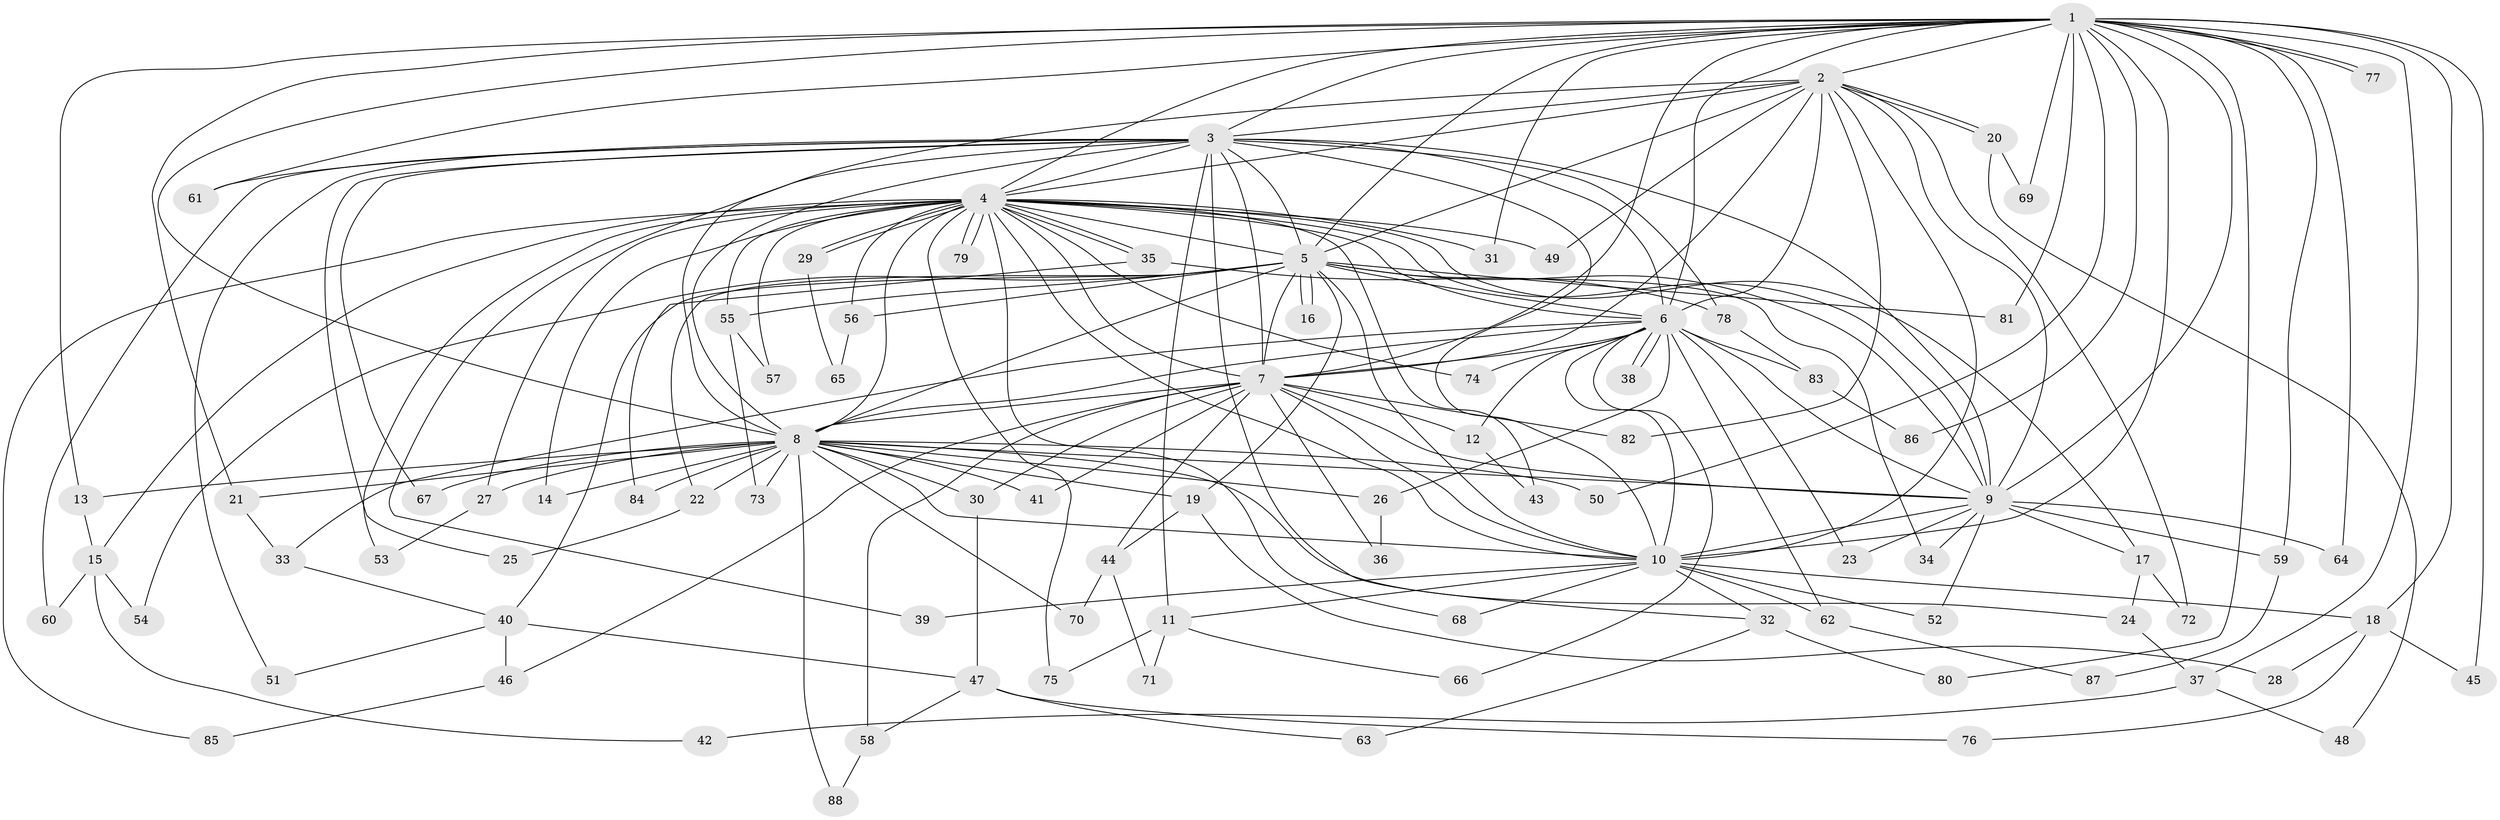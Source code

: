 // coarse degree distribution, {20: 0.015625, 17: 0.015625, 15: 0.03125, 27: 0.015625, 23: 0.015625, 22: 0.015625, 13: 0.015625, 5: 0.0625, 2: 0.515625, 3: 0.15625, 4: 0.125, 6: 0.015625}
// Generated by graph-tools (version 1.1) at 2025/23/03/03/25 07:23:45]
// undirected, 88 vertices, 201 edges
graph export_dot {
graph [start="1"]
  node [color=gray90,style=filled];
  1;
  2;
  3;
  4;
  5;
  6;
  7;
  8;
  9;
  10;
  11;
  12;
  13;
  14;
  15;
  16;
  17;
  18;
  19;
  20;
  21;
  22;
  23;
  24;
  25;
  26;
  27;
  28;
  29;
  30;
  31;
  32;
  33;
  34;
  35;
  36;
  37;
  38;
  39;
  40;
  41;
  42;
  43;
  44;
  45;
  46;
  47;
  48;
  49;
  50;
  51;
  52;
  53;
  54;
  55;
  56;
  57;
  58;
  59;
  60;
  61;
  62;
  63;
  64;
  65;
  66;
  67;
  68;
  69;
  70;
  71;
  72;
  73;
  74;
  75;
  76;
  77;
  78;
  79;
  80;
  81;
  82;
  83;
  84;
  85;
  86;
  87;
  88;
  1 -- 2;
  1 -- 3;
  1 -- 4;
  1 -- 5;
  1 -- 6;
  1 -- 7;
  1 -- 8;
  1 -- 9;
  1 -- 10;
  1 -- 13;
  1 -- 18;
  1 -- 21;
  1 -- 31;
  1 -- 37;
  1 -- 45;
  1 -- 50;
  1 -- 59;
  1 -- 61;
  1 -- 64;
  1 -- 69;
  1 -- 77;
  1 -- 77;
  1 -- 80;
  1 -- 81;
  1 -- 86;
  2 -- 3;
  2 -- 4;
  2 -- 5;
  2 -- 6;
  2 -- 7;
  2 -- 8;
  2 -- 9;
  2 -- 10;
  2 -- 20;
  2 -- 20;
  2 -- 49;
  2 -- 72;
  2 -- 82;
  3 -- 4;
  3 -- 5;
  3 -- 6;
  3 -- 7;
  3 -- 8;
  3 -- 9;
  3 -- 10;
  3 -- 11;
  3 -- 25;
  3 -- 32;
  3 -- 39;
  3 -- 51;
  3 -- 60;
  3 -- 61;
  3 -- 67;
  3 -- 78;
  4 -- 5;
  4 -- 6;
  4 -- 7;
  4 -- 8;
  4 -- 9;
  4 -- 10;
  4 -- 14;
  4 -- 15;
  4 -- 17;
  4 -- 27;
  4 -- 29;
  4 -- 29;
  4 -- 31;
  4 -- 35;
  4 -- 35;
  4 -- 43;
  4 -- 49;
  4 -- 53;
  4 -- 55;
  4 -- 56;
  4 -- 57;
  4 -- 68;
  4 -- 74;
  4 -- 75;
  4 -- 79;
  4 -- 79;
  4 -- 85;
  5 -- 6;
  5 -- 7;
  5 -- 8;
  5 -- 9;
  5 -- 10;
  5 -- 16;
  5 -- 16;
  5 -- 19;
  5 -- 22;
  5 -- 34;
  5 -- 40;
  5 -- 54;
  5 -- 55;
  5 -- 56;
  5 -- 81;
  6 -- 7;
  6 -- 8;
  6 -- 9;
  6 -- 10;
  6 -- 12;
  6 -- 23;
  6 -- 26;
  6 -- 33;
  6 -- 38;
  6 -- 38;
  6 -- 62;
  6 -- 66;
  6 -- 74;
  6 -- 83;
  7 -- 8;
  7 -- 9;
  7 -- 10;
  7 -- 12;
  7 -- 30;
  7 -- 36;
  7 -- 41;
  7 -- 44;
  7 -- 46;
  7 -- 58;
  7 -- 82;
  8 -- 9;
  8 -- 10;
  8 -- 13;
  8 -- 14;
  8 -- 19;
  8 -- 21;
  8 -- 22;
  8 -- 24;
  8 -- 26;
  8 -- 27;
  8 -- 30;
  8 -- 41;
  8 -- 50;
  8 -- 67;
  8 -- 70;
  8 -- 73;
  8 -- 84;
  8 -- 88;
  9 -- 10;
  9 -- 17;
  9 -- 23;
  9 -- 34;
  9 -- 52;
  9 -- 59;
  9 -- 64;
  10 -- 11;
  10 -- 18;
  10 -- 32;
  10 -- 39;
  10 -- 52;
  10 -- 62;
  10 -- 68;
  11 -- 66;
  11 -- 71;
  11 -- 75;
  12 -- 43;
  13 -- 15;
  15 -- 42;
  15 -- 54;
  15 -- 60;
  17 -- 24;
  17 -- 72;
  18 -- 28;
  18 -- 45;
  18 -- 76;
  19 -- 28;
  19 -- 44;
  20 -- 48;
  20 -- 69;
  21 -- 33;
  22 -- 25;
  24 -- 37;
  26 -- 36;
  27 -- 53;
  29 -- 65;
  30 -- 47;
  32 -- 63;
  32 -- 80;
  33 -- 40;
  35 -- 78;
  35 -- 84;
  37 -- 42;
  37 -- 48;
  40 -- 46;
  40 -- 47;
  40 -- 51;
  44 -- 70;
  44 -- 71;
  46 -- 85;
  47 -- 58;
  47 -- 63;
  47 -- 76;
  55 -- 57;
  55 -- 73;
  56 -- 65;
  58 -- 88;
  59 -- 87;
  62 -- 87;
  78 -- 83;
  83 -- 86;
}
